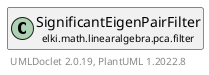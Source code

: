 @startuml
    remove .*\.(Instance|Par|Parameterizer|Factory)$
    set namespaceSeparator none
    hide empty fields
    hide empty methods

    class "<size:14>SignificantEigenPairFilter.Par\n<size:10>elki.math.linearalgebra.pca.filter" as elki.math.linearalgebra.pca.filter.SignificantEigenPairFilter.Par [[SignificantEigenPairFilter.Par.html]] {
        -walpha: double
        +configure(Parameterization): void
        +make(): SignificantEigenPairFilter
    }

    interface "<size:14>Parameterizer\n<size:10>elki.utilities.optionhandling" as elki.utilities.optionhandling.Parameterizer [[../../../../utilities/optionhandling/Parameterizer.html]] {
        {abstract} +make(): Object
    }
    class "<size:14>SignificantEigenPairFilter\n<size:10>elki.math.linearalgebra.pca.filter" as elki.math.linearalgebra.pca.filter.SignificantEigenPairFilter [[SignificantEigenPairFilter.html]]

    elki.utilities.optionhandling.Parameterizer <|.. elki.math.linearalgebra.pca.filter.SignificantEigenPairFilter.Par
    elki.math.linearalgebra.pca.filter.SignificantEigenPairFilter +-- elki.math.linearalgebra.pca.filter.SignificantEigenPairFilter.Par

    center footer UMLDoclet 2.0.19, PlantUML 1.2022.8
@enduml

